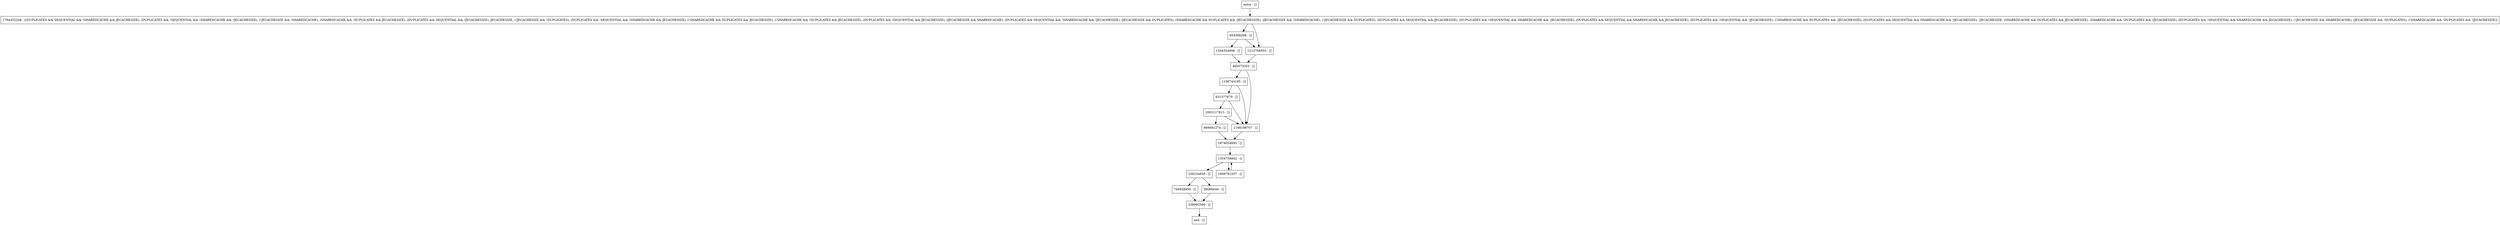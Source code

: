 digraph <init> {
node [shape=record];
1794452248 [label="1794452248 - [(DUPLICATES && SEQUENTIAL && !SHAREDCACHE && JECACHESIZE), (DUPLICATES && !SEQUENTIAL && !SHAREDCACHE && !JECACHESIZE), (!JECACHESIZE && !SHAREDCACHE), (SHAREDCACHE && !DUPLICATES && JECACHESIZE), (DUPLICATES && SEQUENTIAL && !JECACHESIZE), JECACHESIZE, (!JECACHESIZE && !DUPLICATES), (DUPLICATES && !SEQUENTIAL && !SHAREDCACHE && JECACHESIZE), (!SHAREDCACHE && DUPLICATES && JECACHESIZE), (!SHAREDCACHE && !DUPLICATES && JECACHESIZE), (DUPLICATES && !SEQUENTIAL && JECACHESIZE), (JECACHESIZE && SHAREDCACHE), (DUPLICATES && SEQUENTIAL && !SHAREDCACHE && !JECACHESIZE), (JECACHESIZE && DUPLICATES), (SHAREDCACHE && DUPLICATES && !JECACHESIZE), (JECACHESIZE && !SHAREDCACHE), (!JECACHESIZE && DUPLICATES), (DUPLICATES && SEQUENTIAL && JECACHESIZE), (DUPLICATES && !SEQUENTIAL && SHAREDCACHE && !JECACHESIZE), (DUPLICATES && SEQUENTIAL && SHAREDCACHE && JECACHESIZE), (DUPLICATES && !SEQUENTIAL && !JECACHESIZE), (!SHAREDCACHE && DUPLICATES && !JECACHESIZE), (DUPLICATES && SEQUENTIAL && SHAREDCACHE && !JECACHESIZE), !JECACHESIZE, (SHAREDCACHE && DUPLICATES && JECACHESIZE), (SHAREDCACHE && !DUPLICATES && !JECACHESIZE), (DUPLICATES && !SEQUENTIAL && SHAREDCACHE && JECACHESIZE), (!JECACHESIZE && SHAREDCACHE), (JECACHESIZE && !DUPLICATES), (!SHAREDCACHE && !DUPLICATES && !JECACHESIZE)]"];
749928950 [label="749928950 - []"];
338992596 [label="338992596 - []"];
654306268 [label="654306268 - []"];
1594354906 [label="1594354906 - []"];
2003117813 [label="2003117813 - []"];
1158744195 [label="1158744195 - []"];
485073353 [label="485073353 - []"];
1188198707 [label="1188198707 - []"];
1354758842 [label="1354758842 - []"];
651377679 [label="651377679 - []"];
entry [label="entry - []"];
exit [label="exit - []"];
238234838 [label="238234838 - []"];
1609761207 [label="1609761207 - []"];
1212768555 [label="1212768555 - []"];
58086640 [label="58086640 - []"];
989691274 [label="989691274 - []"];
1874034695 [label="1874034695 - []"];
entry;
exit;
1794452248 -> 1212768555;
1794452248 -> 654306268;
749928950 -> 338992596;
338992596 -> exit;
654306268 -> 1212768555;
654306268 -> 1594354906;
1594354906 -> 485073353;
2003117813 -> 989691274;
2003117813 -> 1188198707;
1158744195 -> 651377679;
1158744195 -> 1188198707;
485073353 -> 1158744195;
485073353 -> 1188198707;
1188198707 -> 1874034695;
1354758842 -> 238234838;
1354758842 -> 1609761207;
651377679 -> 2003117813;
651377679 -> 1188198707;
entry -> 1794452248;
238234838 -> 749928950;
238234838 -> 58086640;
1609761207 -> 1354758842;
1212768555 -> 485073353;
58086640 -> 338992596;
989691274 -> 1874034695;
1874034695 -> 1354758842;
}
